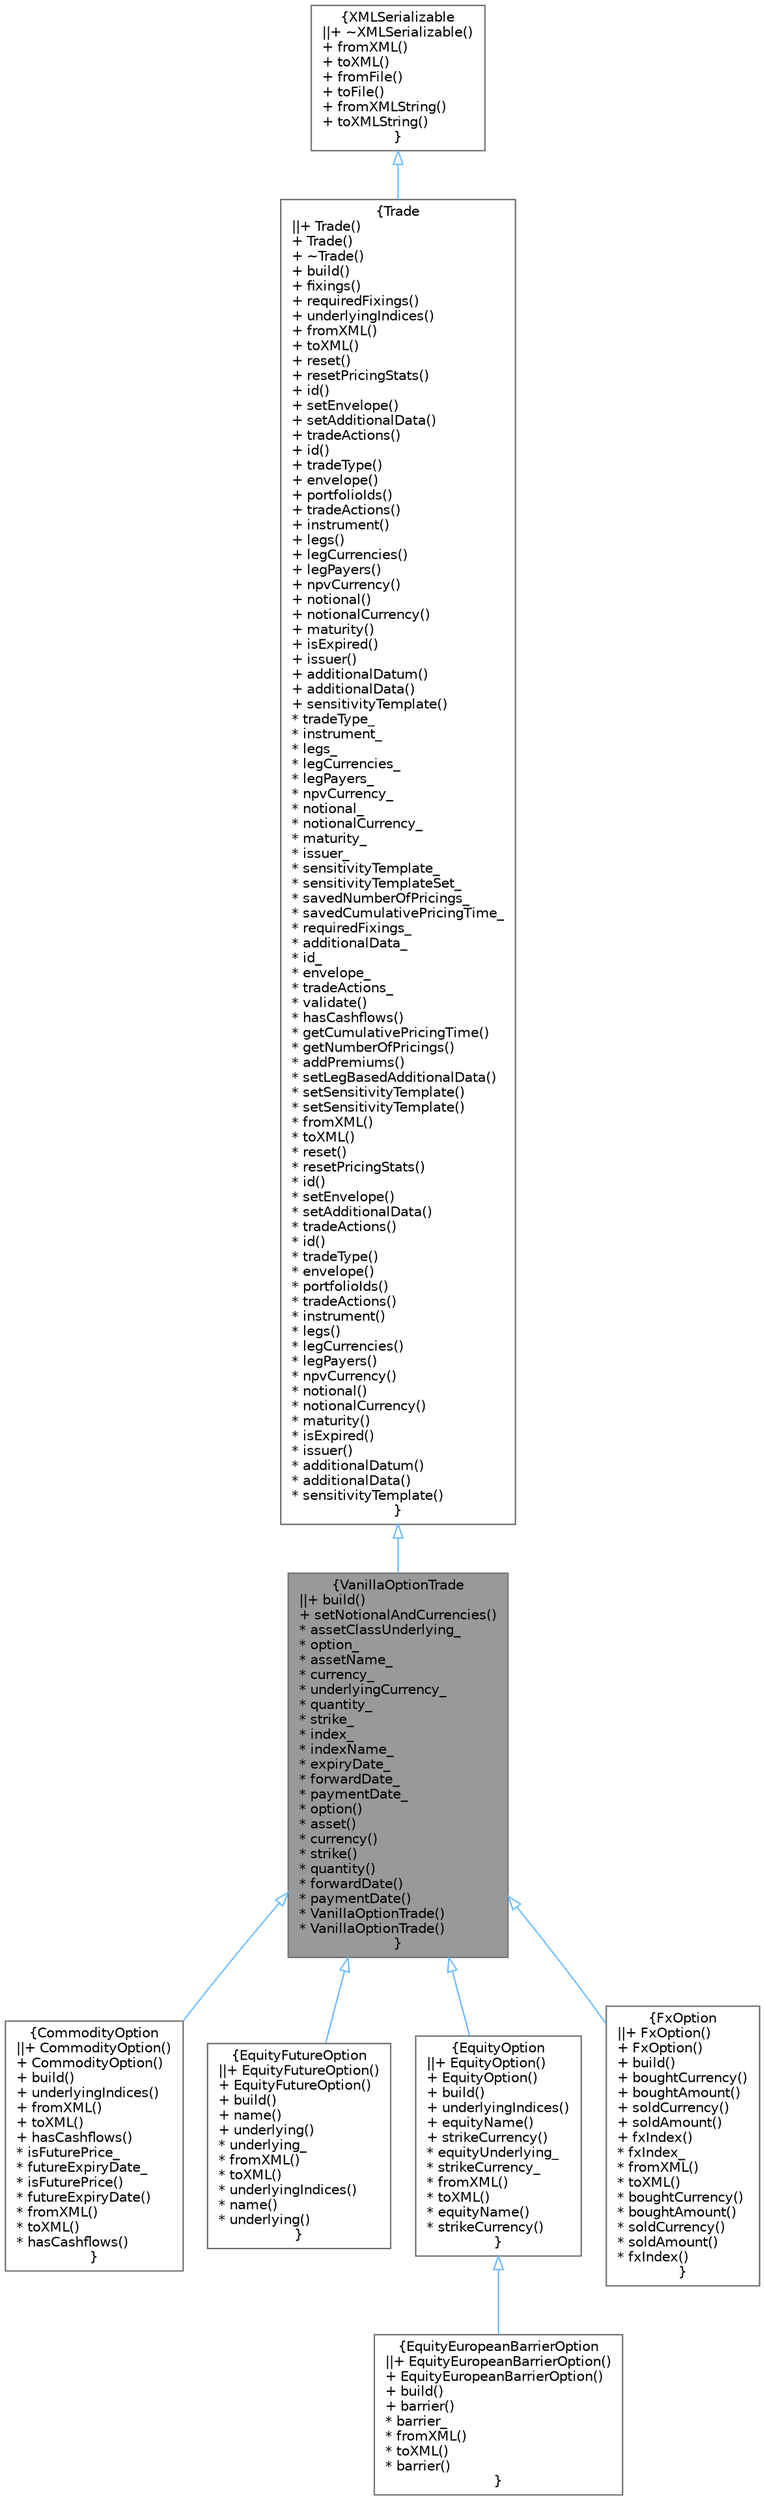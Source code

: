 digraph "VanillaOptionTrade"
{
 // INTERACTIVE_SVG=YES
 // LATEX_PDF_SIZE
  bgcolor="transparent";
  edge [fontname=Helvetica,fontsize=10,labelfontname=Helvetica,labelfontsize=10];
  node [fontname=Helvetica,fontsize=10,shape=box,height=0.2,width=0.4];
  Node1 [label="{VanillaOptionTrade\n||+ build()\l+ setNotionalAndCurrencies()\l* assetClassUnderlying_\l* option_\l* assetName_\l* currency_\l* underlyingCurrency_\l* quantity_\l* strike_\l* index_\l* indexName_\l* expiryDate_\l* forwardDate_\l* paymentDate_\l* option()\l* asset()\l* currency()\l* strike()\l* quantity()\l* forwardDate()\l* paymentDate()\l* VanillaOptionTrade()\l* VanillaOptionTrade()\l}",height=0.2,width=0.4,color="gray40", fillcolor="grey60", style="filled", fontcolor="black",tooltip="Serializable Vanilla Option."];
  Node2 -> Node1 [dir="back",color="steelblue1",style="solid",arrowtail="onormal"];
  Node2 [label="{Trade\n||+ Trade()\l+ Trade()\l+ ~Trade()\l+ build()\l+ fixings()\l+ requiredFixings()\l+ underlyingIndices()\l+ fromXML()\l+ toXML()\l+ reset()\l+ resetPricingStats()\l+ id()\l+ setEnvelope()\l+ setAdditionalData()\l+ tradeActions()\l+ id()\l+ tradeType()\l+ envelope()\l+ portfolioIds()\l+ tradeActions()\l+ instrument()\l+ legs()\l+ legCurrencies()\l+ legPayers()\l+ npvCurrency()\l+ notional()\l+ notionalCurrency()\l+ maturity()\l+ isExpired()\l+ issuer()\l+ additionalDatum()\l+ additionalData()\l+ sensitivityTemplate()\l* tradeType_\l* instrument_\l* legs_\l* legCurrencies_\l* legPayers_\l* npvCurrency_\l* notional_\l* notionalCurrency_\l* maturity_\l* issuer_\l* sensitivityTemplate_\l* sensitivityTemplateSet_\l* savedNumberOfPricings_\l* savedCumulativePricingTime_\l* requiredFixings_\l* additionalData_\l* id_\l* envelope_\l* tradeActions_\l* validate()\l* hasCashflows()\l* getCumulativePricingTime()\l* getNumberOfPricings()\l* addPremiums()\l* setLegBasedAdditionalData()\l* setSensitivityTemplate()\l* setSensitivityTemplate()\l* fromXML()\l* toXML()\l* reset()\l* resetPricingStats()\l* id()\l* setEnvelope()\l* setAdditionalData()\l* tradeActions()\l* id()\l* tradeType()\l* envelope()\l* portfolioIds()\l* tradeActions()\l* instrument()\l* legs()\l* legCurrencies()\l* legPayers()\l* npvCurrency()\l* notional()\l* notionalCurrency()\l* maturity()\l* isExpired()\l* issuer()\l* additionalDatum()\l* additionalData()\l* sensitivityTemplate()\l}",height=0.2,width=0.4,color="gray40", fillcolor="white", style="filled",URL="$classore_1_1data_1_1_trade.html",tooltip="Trade base class."];
  Node3 -> Node2 [dir="back",color="steelblue1",style="solid",arrowtail="onormal"];
  Node3 [label="{XMLSerializable\n||+ ~XMLSerializable()\l+ fromXML()\l+ toXML()\l+ fromFile()\l+ toFile()\l+ fromXMLString()\l+ toXMLString()\l}",height=0.2,width=0.4,color="gray40", fillcolor="white", style="filled",URL="$classore_1_1data_1_1_x_m_l_serializable.html",tooltip="Base class for all serializable classes."];
  Node1 -> Node4 [dir="back",color="steelblue1",style="solid",arrowtail="onormal"];
  Node4 [label="{CommodityOption\n||+ CommodityOption()\l+ CommodityOption()\l+ build()\l+ underlyingIndices()\l+ fromXML()\l+ toXML()\l+ hasCashflows()\l* isFuturePrice_\l* futureExpiryDate_\l* isFuturePrice()\l* futureExpiryDate()\l* fromXML()\l* toXML()\l* hasCashflows()\l}",height=0.2,width=0.4,color="gray40", fillcolor="white", style="filled",URL="$classore_1_1data_1_1_commodity_option.html",tooltip="Commodity option trade representation."];
  Node1 -> Node5 [dir="back",color="steelblue1",style="solid",arrowtail="onormal"];
  Node5 [label="{EquityFutureOption\n||+ EquityFutureOption()\l+ EquityFutureOption()\l+ build()\l+ name()\l+ underlying()\l* underlying_\l* fromXML()\l* toXML()\l* underlyingIndices()\l* name()\l* underlying()\l}",height=0.2,width=0.4,color="gray40", fillcolor="white", style="filled",URL="$classore_1_1data_1_1_equity_future_option.html",tooltip="Serializable EQ Futures Option."];
  Node1 -> Node6 [dir="back",color="steelblue1",style="solid",arrowtail="onormal"];
  Node6 [label="{EquityOption\n||+ EquityOption()\l+ EquityOption()\l+ build()\l+ underlyingIndices()\l+ equityName()\l+ strikeCurrency()\l* equityUnderlying_\l* strikeCurrency_\l* fromXML()\l* toXML()\l* equityName()\l* strikeCurrency()\l}",height=0.2,width=0.4,color="gray40", fillcolor="white", style="filled",URL="$classore_1_1data_1_1_equity_option.html",tooltip="Serializable Equity Option."];
  Node6 -> Node7 [dir="back",color="steelblue1",style="solid",arrowtail="onormal"];
  Node7 [label="{EquityEuropeanBarrierOption\n||+ EquityEuropeanBarrierOption()\l+ EquityEuropeanBarrierOption()\l+ build()\l+ barrier()\l* barrier_\l* fromXML()\l* toXML()\l* barrier()\l}",height=0.2,width=0.4,color="gray40", fillcolor="white", style="filled",URL="$classore_1_1data_1_1_equity_european_barrier_option.html",tooltip="Serializable EQ European Barrier Option."];
  Node1 -> Node8 [dir="back",color="steelblue1",style="solid",arrowtail="onormal"];
  Node8 [label="{FxOption\n||+ FxOption()\l+ FxOption()\l+ build()\l+ boughtCurrency()\l+ boughtAmount()\l+ soldCurrency()\l+ soldAmount()\l+ fxIndex()\l* fxIndex_\l* fromXML()\l* toXML()\l* boughtCurrency()\l* boughtAmount()\l* soldCurrency()\l* soldAmount()\l* fxIndex()\l}",height=0.2,width=0.4,color="gray40", fillcolor="white", style="filled",URL="$classore_1_1data_1_1_fx_option.html",tooltip="Serializable FX Option."];
}
